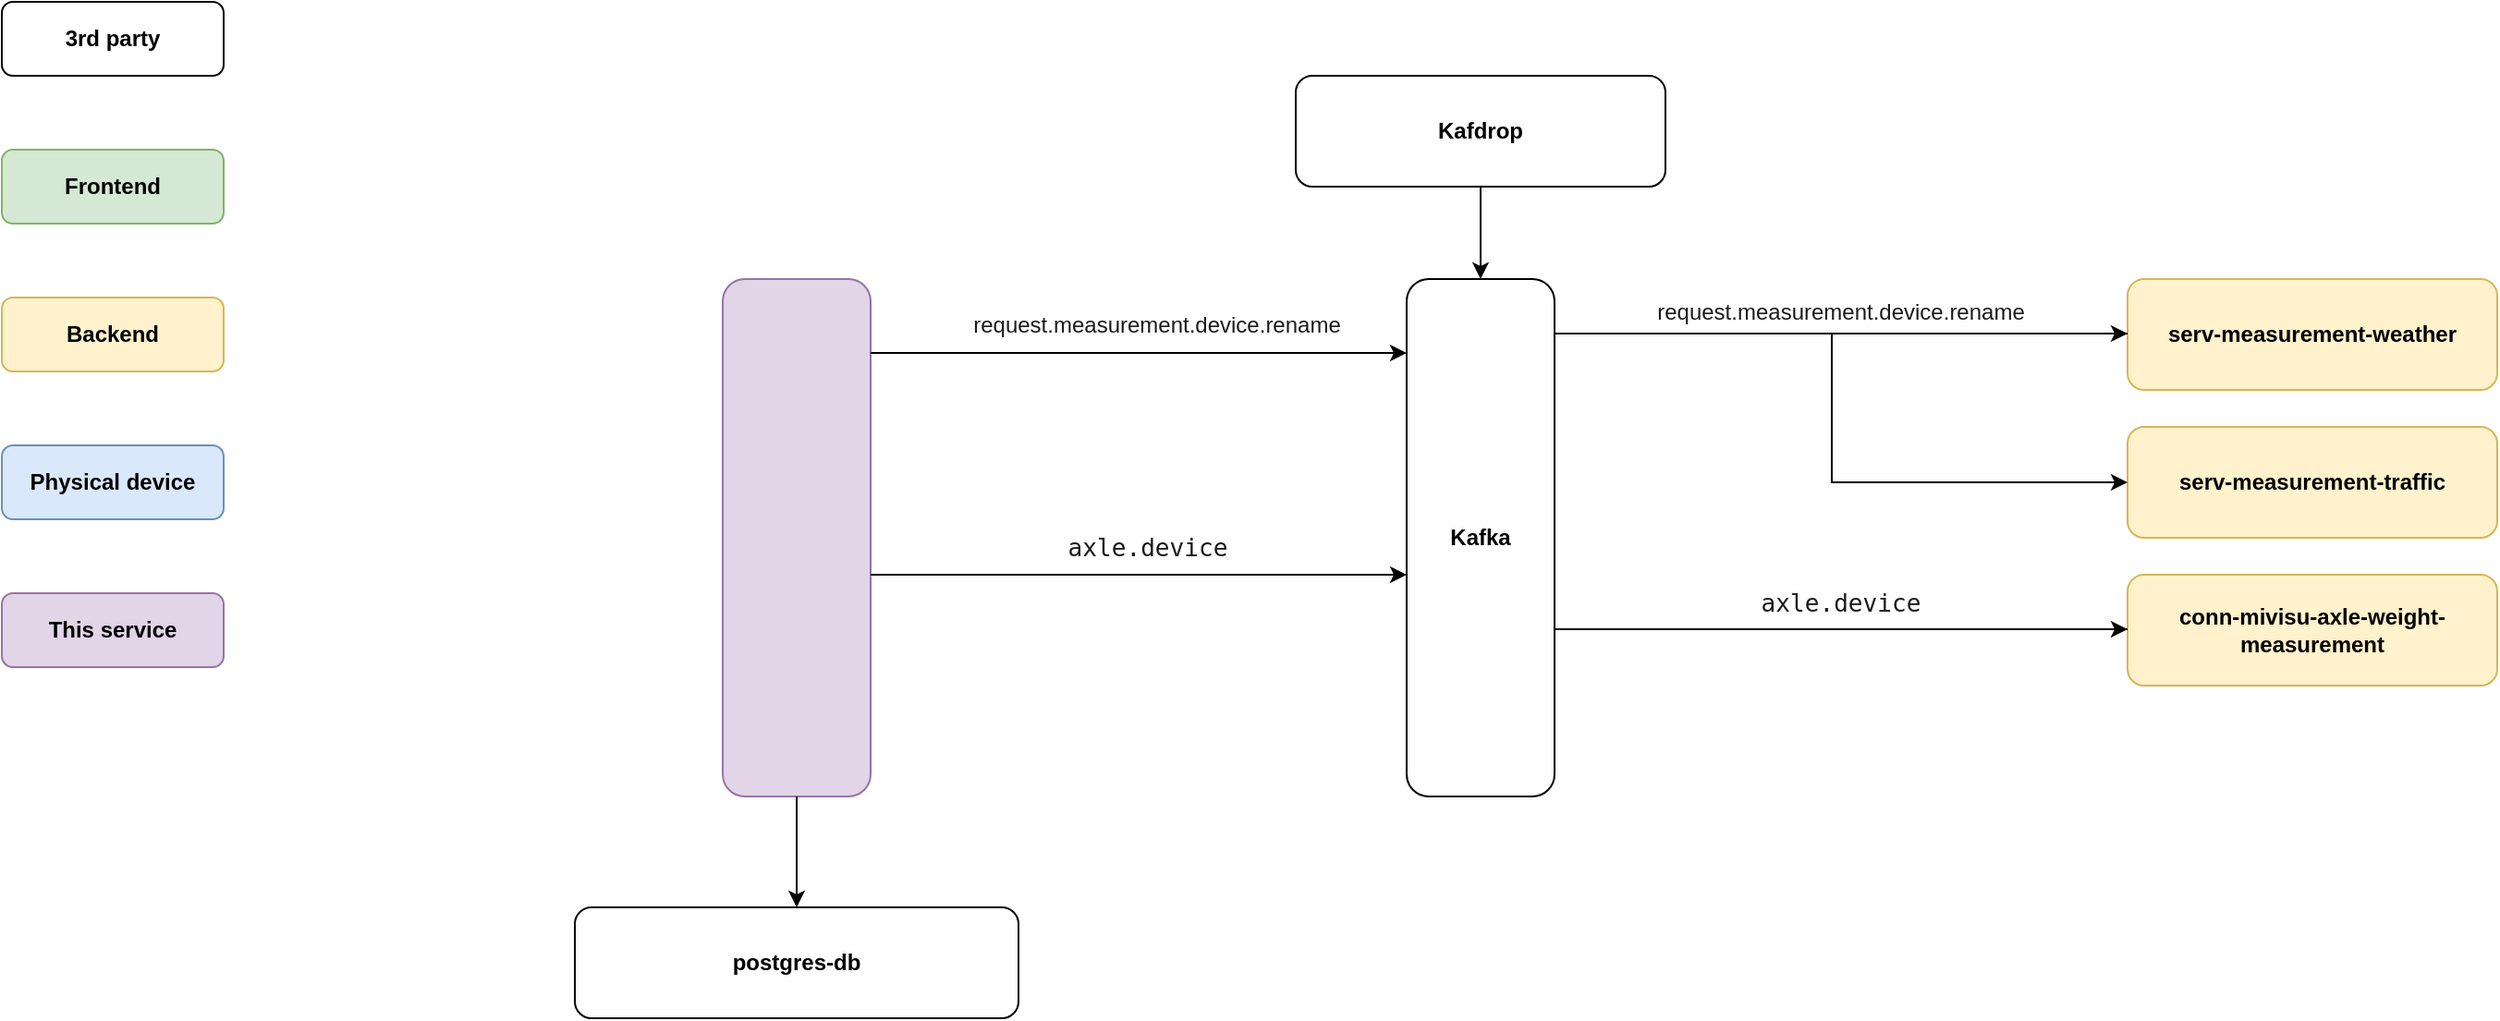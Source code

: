 <mxfile version="16.2.7" type="github">
  <diagram id="R2lEEEUBdFMjLlhIrx00" name="Page-1">
    <mxGraphModel dx="1660" dy="802" grid="1" gridSize="10" guides="1" tooltips="1" connect="1" arrows="1" fold="1" page="1" pageScale="1" pageWidth="850" pageHeight="1100" math="0" shadow="0" extFonts="Permanent Marker^https://fonts.googleapis.com/css?family=Permanent+Marker">
      <root>
        <mxCell id="0" />
        <mxCell id="1" parent="0" />
        <mxCell id="eUceQ4pwwfQBJg7TOyMr-50" value="&lt;b&gt;3rd party&lt;/b&gt;" style="rounded=1;whiteSpace=wrap;html=1;" vertex="1" parent="1">
          <mxGeometry x="50" y="50" width="120" height="40" as="geometry" />
        </mxCell>
        <mxCell id="eUceQ4pwwfQBJg7TOyMr-51" value="&lt;b&gt;Frontend&lt;/b&gt;" style="rounded=1;whiteSpace=wrap;html=1;fillColor=#d5e8d4;strokeColor=#82b366;" vertex="1" parent="1">
          <mxGeometry x="50" y="130" width="120" height="40" as="geometry" />
        </mxCell>
        <mxCell id="eUceQ4pwwfQBJg7TOyMr-52" value="&lt;b&gt;Backend&lt;/b&gt;" style="rounded=1;whiteSpace=wrap;html=1;fillColor=#fff2cc;strokeColor=#d6b656;" vertex="1" parent="1">
          <mxGeometry x="50" y="210" width="120" height="40" as="geometry" />
        </mxCell>
        <mxCell id="eUceQ4pwwfQBJg7TOyMr-53" value="&lt;b&gt;Physical device&lt;/b&gt;" style="rounded=1;whiteSpace=wrap;html=1;fillColor=#dae8fc;strokeColor=#6c8ebf;" vertex="1" parent="1">
          <mxGeometry x="50" y="290" width="120" height="40" as="geometry" />
        </mxCell>
        <mxCell id="eUceQ4pwwfQBJg7TOyMr-54" value="&lt;b&gt;This service&lt;/b&gt;" style="rounded=1;whiteSpace=wrap;html=1;fillColor=#e1d5e7;strokeColor=#9673a6;" vertex="1" parent="1">
          <mxGeometry x="50" y="370" width="120" height="40" as="geometry" />
        </mxCell>
        <mxCell id="eUceQ4pwwfQBJg7TOyMr-55" value="&lt;b&gt;Kafdrop&lt;/b&gt;" style="rounded=1;whiteSpace=wrap;html=1;" vertex="1" parent="1">
          <mxGeometry x="750" y="90" width="200" height="60" as="geometry" />
        </mxCell>
        <mxCell id="eUceQ4pwwfQBJg7TOyMr-56" value="&lt;b&gt;Kafka&lt;/b&gt;" style="rounded=1;whiteSpace=wrap;html=1;" vertex="1" parent="1">
          <mxGeometry x="810" y="200" width="80" height="280" as="geometry" />
        </mxCell>
        <mxCell id="eUceQ4pwwfQBJg7TOyMr-57" value="" style="rounded=1;whiteSpace=wrap;html=1;fillColor=#e1d5e7;strokeColor=#9673a6;" vertex="1" parent="1">
          <mxGeometry x="440" y="200" width="80" height="280" as="geometry" />
        </mxCell>
        <mxCell id="eUceQ4pwwfQBJg7TOyMr-58" value="&lt;b&gt;serv-measurement-weather&lt;/b&gt;" style="rounded=1;whiteSpace=wrap;html=1;fillColor=#fff2cc;strokeColor=#d6b656;" vertex="1" parent="1">
          <mxGeometry x="1200" y="200" width="200" height="60" as="geometry" />
        </mxCell>
        <mxCell id="eUceQ4pwwfQBJg7TOyMr-59" value="&lt;b&gt;postgres-db&lt;/b&gt;" style="rounded=1;whiteSpace=wrap;html=1;" vertex="1" parent="1">
          <mxGeometry x="360" y="540" width="240" height="60" as="geometry" />
        </mxCell>
        <mxCell id="eUceQ4pwwfQBJg7TOyMr-60" value="" style="endArrow=classic;html=1;rounded=0;exitX=0.5;exitY=1;exitDx=0;exitDy=0;entryX=0.5;entryY=0;entryDx=0;entryDy=0;" edge="1" parent="1" source="eUceQ4pwwfQBJg7TOyMr-57" target="eUceQ4pwwfQBJg7TOyMr-59">
          <mxGeometry width="50" height="50" relative="1" as="geometry">
            <mxPoint x="370" y="280" as="sourcePoint" />
            <mxPoint x="420" y="420" as="targetPoint" />
          </mxGeometry>
        </mxCell>
        <mxCell id="eUceQ4pwwfQBJg7TOyMr-63" value="request.measurement.device.rename" style="text;html=1;strokeColor=none;fillColor=none;align=center;verticalAlign=middle;whiteSpace=wrap;rounded=0;labelBackgroundColor=#FFFFFF;fontColor=#1A1A1A;" vertex="1" parent="1">
          <mxGeometry x="940" y="200" width="210" height="35" as="geometry" />
        </mxCell>
        <mxCell id="eUceQ4pwwfQBJg7TOyMr-65" value="request.measurement.device.rename" style="text;html=1;strokeColor=none;fillColor=none;align=center;verticalAlign=middle;whiteSpace=wrap;rounded=0;labelBackgroundColor=#FFFFFF;fontColor=#1A1A1A;" vertex="1" parent="1">
          <mxGeometry x="570" y="210" width="210" height="30" as="geometry" />
        </mxCell>
        <mxCell id="eUceQ4pwwfQBJg7TOyMr-66" value="" style="endArrow=classic;html=1;rounded=0;fontColor=#1A1A1A;entryX=0.5;entryY=0;entryDx=0;entryDy=0;" edge="1" parent="1" source="eUceQ4pwwfQBJg7TOyMr-55" target="eUceQ4pwwfQBJg7TOyMr-56">
          <mxGeometry width="50" height="50" relative="1" as="geometry">
            <mxPoint x="760" y="390" as="sourcePoint" />
            <mxPoint x="810" y="340" as="targetPoint" />
          </mxGeometry>
        </mxCell>
        <mxCell id="eUceQ4pwwfQBJg7TOyMr-67" value="&lt;b&gt;serv-measurement-traffic&lt;/b&gt;" style="rounded=1;whiteSpace=wrap;html=1;fillColor=#fff2cc;strokeColor=#d6b656;" vertex="1" parent="1">
          <mxGeometry x="1200" y="280" width="200" height="60" as="geometry" />
        </mxCell>
        <mxCell id="eUceQ4pwwfQBJg7TOyMr-72" value="" style="endArrow=classic;html=1;rounded=0;fontSize=20;fontColor=#1A1A1A;exitX=0;exitY=0.5;exitDx=0;exitDy=0;" edge="1" parent="1">
          <mxGeometry width="50" height="50" relative="1" as="geometry">
            <mxPoint x="1200" y="229.5" as="sourcePoint" />
            <mxPoint x="1200" y="229.5" as="targetPoint" />
            <Array as="points">
              <mxPoint x="890" y="229.5" />
            </Array>
          </mxGeometry>
        </mxCell>
        <mxCell id="eUceQ4pwwfQBJg7TOyMr-80" value="" style="endArrow=classic;html=1;rounded=0;fontSize=20;fontColor=#1A1A1A;exitX=0;exitY=0.5;exitDx=0;exitDy=0;entryX=0;entryY=0.5;entryDx=0;entryDy=0;" edge="1" parent="1">
          <mxGeometry width="50" height="50" relative="1" as="geometry">
            <mxPoint x="800" y="240" as="sourcePoint" />
            <mxPoint x="810" y="240" as="targetPoint" />
            <Array as="points">
              <mxPoint x="520" y="240" />
            </Array>
          </mxGeometry>
        </mxCell>
        <mxCell id="eUceQ4pwwfQBJg7TOyMr-99" value="" style="endArrow=classic;html=1;rounded=0;entryX=0;entryY=0.5;entryDx=0;entryDy=0;" edge="1" parent="1" target="eUceQ4pwwfQBJg7TOyMr-67">
          <mxGeometry width="50" height="50" relative="1" as="geometry">
            <mxPoint x="1040" y="230" as="sourcePoint" />
            <mxPoint x="1090" y="270" as="targetPoint" />
            <Array as="points">
              <mxPoint x="1040" y="310" />
            </Array>
          </mxGeometry>
        </mxCell>
        <mxCell id="eUceQ4pwwfQBJg7TOyMr-104" value="&lt;pre&gt;&lt;font face=&quot;jetbrains mono, monospace&quot; color=&quot;#1a1a1a&quot;&gt;&lt;span style=&quot;font-size: 13.067px ; background-color: rgb(255 , 255 , 255)&quot;&gt;axle.device&lt;/span&gt;&lt;/font&gt;&lt;font color=&quot;#bbbbbb&quot; face=&quot;jetbrains mono, monospace&quot; style=&quot;background-color: rgb(40 , 44 , 52)&quot;&gt;&lt;span style=&quot;font-size: 9.8pt&quot;&gt;&lt;br&gt;&lt;/span&gt;&lt;/font&gt;&lt;/pre&gt;" style="text;html=1;strokeColor=none;fillColor=none;align=center;verticalAlign=middle;whiteSpace=wrap;rounded=0;" vertex="1" parent="1">
          <mxGeometry x="580" y="330" width="180" height="30" as="geometry" />
        </mxCell>
        <mxCell id="eUceQ4pwwfQBJg7TOyMr-107" value="" style="endArrow=classic;html=1;rounded=0;fontSize=20;fontColor=#1A1A1A;exitX=0;exitY=0.5;exitDx=0;exitDy=0;entryX=0;entryY=0.5;entryDx=0;entryDy=0;" edge="1" parent="1">
          <mxGeometry width="50" height="50" relative="1" as="geometry">
            <mxPoint x="800" y="360" as="sourcePoint" />
            <mxPoint x="810" y="360" as="targetPoint" />
            <Array as="points">
              <mxPoint x="520" y="360" />
            </Array>
          </mxGeometry>
        </mxCell>
        <mxCell id="eUceQ4pwwfQBJg7TOyMr-108" value="&lt;b&gt;conn-mivisu-axle-weight-measurement&lt;/b&gt;" style="rounded=1;whiteSpace=wrap;html=1;fillColor=#fff2cc;strokeColor=#d6b656;" vertex="1" parent="1">
          <mxGeometry x="1200" y="360" width="200" height="60" as="geometry" />
        </mxCell>
        <mxCell id="eUceQ4pwwfQBJg7TOyMr-109" value="" style="endArrow=classic;html=1;rounded=0;fontSize=20;fontColor=#1A1A1A;exitX=0;exitY=0.5;exitDx=0;exitDy=0;" edge="1" parent="1">
          <mxGeometry width="50" height="50" relative="1" as="geometry">
            <mxPoint x="1200" y="389.5" as="sourcePoint" />
            <mxPoint x="1200" y="389.5" as="targetPoint" />
            <Array as="points">
              <mxPoint x="890" y="389.5" />
            </Array>
          </mxGeometry>
        </mxCell>
        <mxCell id="eUceQ4pwwfQBJg7TOyMr-110" value="&lt;pre&gt;&lt;font face=&quot;jetbrains mono, monospace&quot; color=&quot;#1a1a1a&quot;&gt;&lt;span style=&quot;font-size: 13.067px ; background-color: rgb(255 , 255 , 255)&quot;&gt;axle.device&lt;/span&gt;&lt;/font&gt;&lt;font color=&quot;#bbbbbb&quot; face=&quot;jetbrains mono, monospace&quot; style=&quot;background-color: rgb(40 , 44 , 52)&quot;&gt;&lt;span style=&quot;font-size: 9.8pt&quot;&gt;&lt;br&gt;&lt;/span&gt;&lt;/font&gt;&lt;/pre&gt;" style="text;html=1;strokeColor=none;fillColor=none;align=center;verticalAlign=middle;whiteSpace=wrap;rounded=0;" vertex="1" parent="1">
          <mxGeometry x="955" y="360" width="180" height="30" as="geometry" />
        </mxCell>
      </root>
    </mxGraphModel>
  </diagram>
</mxfile>
